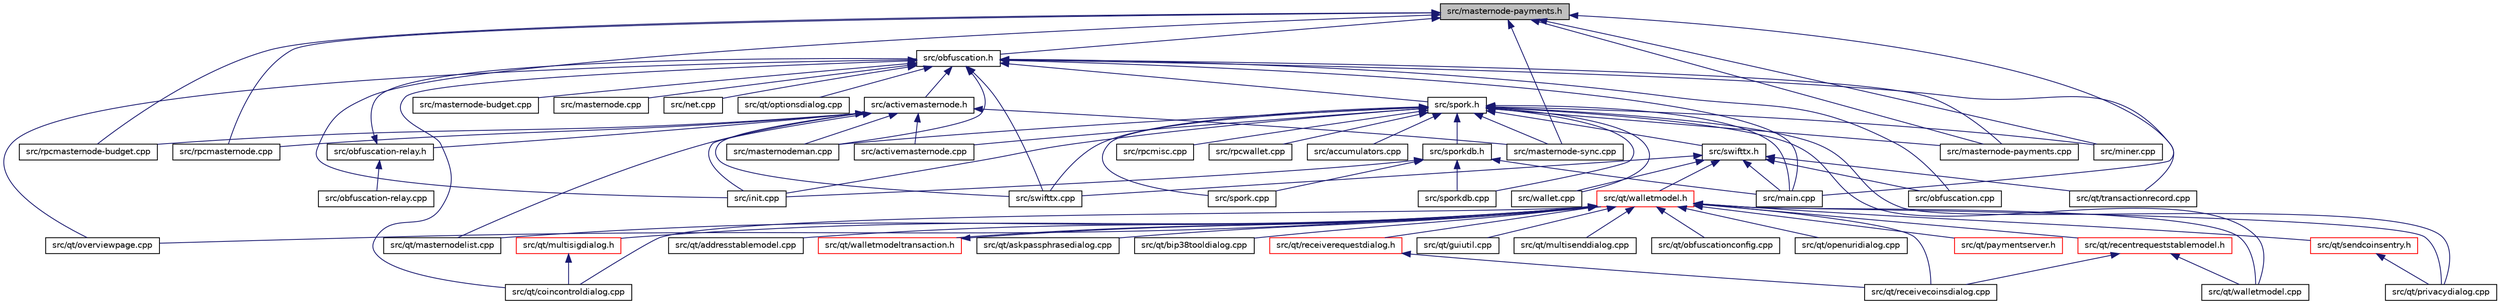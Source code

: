 digraph "src/masternode-payments.h"
{
  edge [fontname="Helvetica",fontsize="10",labelfontname="Helvetica",labelfontsize="10"];
  node [fontname="Helvetica",fontsize="10",shape=record];
  Node118 [label="src/masternode-payments.h",height=0.2,width=0.4,color="black", fillcolor="grey75", style="filled", fontcolor="black"];
  Node118 -> Node119 [dir="back",color="midnightblue",fontsize="10",style="solid",fontname="Helvetica"];
  Node119 [label="src/obfuscation.h",height=0.2,width=0.4,color="black", fillcolor="white", style="filled",URL="$obfuscation_8h.html"];
  Node119 -> Node120 [dir="back",color="midnightblue",fontsize="10",style="solid",fontname="Helvetica"];
  Node120 [label="src/spork.h",height=0.2,width=0.4,color="black", fillcolor="white", style="filled",URL="$spork_8h.html"];
  Node120 -> Node121 [dir="back",color="midnightblue",fontsize="10",style="solid",fontname="Helvetica"];
  Node121 [label="src/accumulators.cpp",height=0.2,width=0.4,color="black", fillcolor="white", style="filled",URL="$accumulators_8cpp.html"];
  Node120 -> Node122 [dir="back",color="midnightblue",fontsize="10",style="solid",fontname="Helvetica"];
  Node122 [label="src/activemasternode.cpp",height=0.2,width=0.4,color="black", fillcolor="white", style="filled",URL="$activemasternode_8cpp.html"];
  Node120 -> Node123 [dir="back",color="midnightblue",fontsize="10",style="solid",fontname="Helvetica"];
  Node123 [label="src/init.cpp",height=0.2,width=0.4,color="black", fillcolor="white", style="filled",URL="$init_8cpp.html"];
  Node120 -> Node124 [dir="back",color="midnightblue",fontsize="10",style="solid",fontname="Helvetica"];
  Node124 [label="src/sporkdb.h",height=0.2,width=0.4,color="black", fillcolor="white", style="filled",URL="$sporkdb_8h.html"];
  Node124 -> Node123 [dir="back",color="midnightblue",fontsize="10",style="solid",fontname="Helvetica"];
  Node124 -> Node125 [dir="back",color="midnightblue",fontsize="10",style="solid",fontname="Helvetica"];
  Node125 [label="src/main.cpp",height=0.2,width=0.4,color="black", fillcolor="white", style="filled",URL="$main_8cpp.html"];
  Node124 -> Node126 [dir="back",color="midnightblue",fontsize="10",style="solid",fontname="Helvetica"];
  Node126 [label="src/spork.cpp",height=0.2,width=0.4,color="black", fillcolor="white", style="filled",URL="$spork_8cpp.html"];
  Node124 -> Node127 [dir="back",color="midnightblue",fontsize="10",style="solid",fontname="Helvetica"];
  Node127 [label="src/sporkdb.cpp",height=0.2,width=0.4,color="black", fillcolor="white", style="filled",URL="$sporkdb_8cpp.html"];
  Node120 -> Node125 [dir="back",color="midnightblue",fontsize="10",style="solid",fontname="Helvetica"];
  Node120 -> Node128 [dir="back",color="midnightblue",fontsize="10",style="solid",fontname="Helvetica"];
  Node128 [label="src/swifttx.h",height=0.2,width=0.4,color="black", fillcolor="white", style="filled",URL="$swifttx_8h.html"];
  Node128 -> Node125 [dir="back",color="midnightblue",fontsize="10",style="solid",fontname="Helvetica"];
  Node128 -> Node129 [dir="back",color="midnightblue",fontsize="10",style="solid",fontname="Helvetica"];
  Node129 [label="src/obfuscation.cpp",height=0.2,width=0.4,color="black", fillcolor="white", style="filled",URL="$obfuscation_8cpp.html"];
  Node128 -> Node130 [dir="back",color="midnightblue",fontsize="10",style="solid",fontname="Helvetica"];
  Node130 [label="src/qt/walletmodel.h",height=0.2,width=0.4,color="red", fillcolor="white", style="filled",URL="$walletmodel_8h.html"];
  Node130 -> Node131 [dir="back",color="midnightblue",fontsize="10",style="solid",fontname="Helvetica"];
  Node131 [label="src/qt/addresstablemodel.cpp",height=0.2,width=0.4,color="black", fillcolor="white", style="filled",URL="$addresstablemodel_8cpp.html"];
  Node130 -> Node132 [dir="back",color="midnightblue",fontsize="10",style="solid",fontname="Helvetica"];
  Node132 [label="src/qt/walletmodeltransaction.h",height=0.2,width=0.4,color="red", fillcolor="white", style="filled",URL="$walletmodeltransaction_8h.html"];
  Node132 -> Node130 [dir="back",color="midnightblue",fontsize="10",style="solid",fontname="Helvetica"];
  Node130 -> Node134 [dir="back",color="midnightblue",fontsize="10",style="solid",fontname="Helvetica"];
  Node134 [label="src/qt/askpassphrasedialog.cpp",height=0.2,width=0.4,color="black", fillcolor="white", style="filled",URL="$askpassphrasedialog_8cpp.html"];
  Node130 -> Node135 [dir="back",color="midnightblue",fontsize="10",style="solid",fontname="Helvetica"];
  Node135 [label="src/qt/bip38tooldialog.cpp",height=0.2,width=0.4,color="black", fillcolor="white", style="filled",URL="$bip38tooldialog_8cpp.html"];
  Node130 -> Node136 [dir="back",color="midnightblue",fontsize="10",style="solid",fontname="Helvetica"];
  Node136 [label="src/qt/coincontroldialog.cpp",height=0.2,width=0.4,color="black", fillcolor="white", style="filled",URL="$coincontroldialog_8cpp.html"];
  Node130 -> Node137 [dir="back",color="midnightblue",fontsize="10",style="solid",fontname="Helvetica"];
  Node137 [label="src/qt/multisigdialog.h",height=0.2,width=0.4,color="red", fillcolor="white", style="filled",URL="$multisigdialog_8h.html"];
  Node137 -> Node136 [dir="back",color="midnightblue",fontsize="10",style="solid",fontname="Helvetica"];
  Node130 -> Node140 [dir="back",color="midnightblue",fontsize="10",style="solid",fontname="Helvetica"];
  Node140 [label="src/qt/guiutil.cpp",height=0.2,width=0.4,color="black", fillcolor="white", style="filled",URL="$guiutil_8cpp.html"];
  Node130 -> Node141 [dir="back",color="midnightblue",fontsize="10",style="solid",fontname="Helvetica"];
  Node141 [label="src/qt/masternodelist.cpp",height=0.2,width=0.4,color="black", fillcolor="white", style="filled",URL="$masternodelist_8cpp.html"];
  Node130 -> Node142 [dir="back",color="midnightblue",fontsize="10",style="solid",fontname="Helvetica"];
  Node142 [label="src/qt/multisenddialog.cpp",height=0.2,width=0.4,color="black", fillcolor="white", style="filled",URL="$multisenddialog_8cpp.html"];
  Node130 -> Node143 [dir="back",color="midnightblue",fontsize="10",style="solid",fontname="Helvetica"];
  Node143 [label="src/qt/obfuscationconfig.cpp",height=0.2,width=0.4,color="black", fillcolor="white", style="filled",URL="$obfuscationconfig_8cpp.html"];
  Node130 -> Node144 [dir="back",color="midnightblue",fontsize="10",style="solid",fontname="Helvetica"];
  Node144 [label="src/qt/openuridialog.cpp",height=0.2,width=0.4,color="black", fillcolor="white", style="filled",URL="$openuridialog_8cpp.html"];
  Node130 -> Node145 [dir="back",color="midnightblue",fontsize="10",style="solid",fontname="Helvetica"];
  Node145 [label="src/qt/overviewpage.cpp",height=0.2,width=0.4,color="black", fillcolor="white", style="filled",URL="$overviewpage_8cpp.html"];
  Node130 -> Node146 [dir="back",color="midnightblue",fontsize="10",style="solid",fontname="Helvetica"];
  Node146 [label="src/qt/paymentserver.h",height=0.2,width=0.4,color="red", fillcolor="white", style="filled",URL="$paymentserver_8h.html"];
  Node130 -> Node151 [dir="back",color="midnightblue",fontsize="10",style="solid",fontname="Helvetica"];
  Node151 [label="src/qt/sendcoinsentry.h",height=0.2,width=0.4,color="red", fillcolor="white", style="filled",URL="$sendcoinsentry_8h.html"];
  Node151 -> Node152 [dir="back",color="midnightblue",fontsize="10",style="solid",fontname="Helvetica"];
  Node152 [label="src/qt/privacydialog.cpp",height=0.2,width=0.4,color="black", fillcolor="white", style="filled",URL="$privacydialog_8cpp.html"];
  Node130 -> Node152 [dir="back",color="midnightblue",fontsize="10",style="solid",fontname="Helvetica"];
  Node130 -> Node155 [dir="back",color="midnightblue",fontsize="10",style="solid",fontname="Helvetica"];
  Node155 [label="src/qt/receiverequestdialog.h",height=0.2,width=0.4,color="red", fillcolor="white", style="filled",URL="$receiverequestdialog_8h.html"];
  Node155 -> Node156 [dir="back",color="midnightblue",fontsize="10",style="solid",fontname="Helvetica"];
  Node156 [label="src/qt/receivecoinsdialog.cpp",height=0.2,width=0.4,color="black", fillcolor="white", style="filled",URL="$receivecoinsdialog_8cpp.html"];
  Node130 -> Node158 [dir="back",color="midnightblue",fontsize="10",style="solid",fontname="Helvetica"];
  Node158 [label="src/qt/recentrequeststablemodel.h",height=0.2,width=0.4,color="red", fillcolor="white", style="filled",URL="$recentrequeststablemodel_8h.html"];
  Node158 -> Node156 [dir="back",color="midnightblue",fontsize="10",style="solid",fontname="Helvetica"];
  Node158 -> Node160 [dir="back",color="midnightblue",fontsize="10",style="solid",fontname="Helvetica"];
  Node160 [label="src/qt/walletmodel.cpp",height=0.2,width=0.4,color="black", fillcolor="white", style="filled",URL="$walletmodel_8cpp.html"];
  Node130 -> Node156 [dir="back",color="midnightblue",fontsize="10",style="solid",fontname="Helvetica"];
  Node130 -> Node160 [dir="back",color="midnightblue",fontsize="10",style="solid",fontname="Helvetica"];
  Node128 -> Node167 [dir="back",color="midnightblue",fontsize="10",style="solid",fontname="Helvetica"];
  Node167 [label="src/qt/transactionrecord.cpp",height=0.2,width=0.4,color="black", fillcolor="white", style="filled",URL="$transactionrecord_8cpp.html"];
  Node128 -> Node168 [dir="back",color="midnightblue",fontsize="10",style="solid",fontname="Helvetica"];
  Node168 [label="src/swifttx.cpp",height=0.2,width=0.4,color="black", fillcolor="white", style="filled",URL="$swifttx_8cpp.html"];
  Node128 -> Node169 [dir="back",color="midnightblue",fontsize="10",style="solid",fontname="Helvetica"];
  Node169 [label="src/wallet.cpp",height=0.2,width=0.4,color="black", fillcolor="white", style="filled",URL="$wallet_8cpp.html"];
  Node120 -> Node170 [dir="back",color="midnightblue",fontsize="10",style="solid",fontname="Helvetica"];
  Node170 [label="src/masternode-payments.cpp",height=0.2,width=0.4,color="black", fillcolor="white", style="filled",URL="$masternode-payments_8cpp.html"];
  Node120 -> Node171 [dir="back",color="midnightblue",fontsize="10",style="solid",fontname="Helvetica"];
  Node171 [label="src/masternode-sync.cpp",height=0.2,width=0.4,color="black", fillcolor="white", style="filled",URL="$masternode-sync_8cpp.html"];
  Node120 -> Node172 [dir="back",color="midnightblue",fontsize="10",style="solid",fontname="Helvetica"];
  Node172 [label="src/masternodeman.cpp",height=0.2,width=0.4,color="black", fillcolor="white", style="filled",URL="$masternodeman_8cpp.html"];
  Node120 -> Node173 [dir="back",color="midnightblue",fontsize="10",style="solid",fontname="Helvetica"];
  Node173 [label="src/miner.cpp",height=0.2,width=0.4,color="black", fillcolor="white", style="filled",URL="$miner_8cpp.html"];
  Node120 -> Node152 [dir="back",color="midnightblue",fontsize="10",style="solid",fontname="Helvetica"];
  Node120 -> Node160 [dir="back",color="midnightblue",fontsize="10",style="solid",fontname="Helvetica"];
  Node120 -> Node174 [dir="back",color="midnightblue",fontsize="10",style="solid",fontname="Helvetica"];
  Node174 [label="src/rpcmisc.cpp",height=0.2,width=0.4,color="black", fillcolor="white", style="filled",URL="$rpcmisc_8cpp.html"];
  Node120 -> Node175 [dir="back",color="midnightblue",fontsize="10",style="solid",fontname="Helvetica"];
  Node175 [label="src/rpcwallet.cpp",height=0.2,width=0.4,color="black", fillcolor="white", style="filled",URL="$rpcwallet_8cpp.html"];
  Node120 -> Node126 [dir="back",color="midnightblue",fontsize="10",style="solid",fontname="Helvetica"];
  Node120 -> Node127 [dir="back",color="midnightblue",fontsize="10",style="solid",fontname="Helvetica"];
  Node120 -> Node168 [dir="back",color="midnightblue",fontsize="10",style="solid",fontname="Helvetica"];
  Node120 -> Node169 [dir="back",color="midnightblue",fontsize="10",style="solid",fontname="Helvetica"];
  Node119 -> Node176 [dir="back",color="midnightblue",fontsize="10",style="solid",fontname="Helvetica"];
  Node176 [label="src/activemasternode.h",height=0.2,width=0.4,color="black", fillcolor="white", style="filled",URL="$activemasternode_8h.html"];
  Node176 -> Node177 [dir="back",color="midnightblue",fontsize="10",style="solid",fontname="Helvetica"];
  Node177 [label="src/obfuscation-relay.h",height=0.2,width=0.4,color="black", fillcolor="white", style="filled",URL="$obfuscation-relay_8h.html"];
  Node177 -> Node119 [dir="back",color="midnightblue",fontsize="10",style="solid",fontname="Helvetica"];
  Node177 -> Node178 [dir="back",color="midnightblue",fontsize="10",style="solid",fontname="Helvetica"];
  Node178 [label="src/obfuscation-relay.cpp",height=0.2,width=0.4,color="black", fillcolor="white", style="filled",URL="$obfuscation-relay_8cpp.html"];
  Node176 -> Node122 [dir="back",color="midnightblue",fontsize="10",style="solid",fontname="Helvetica"];
  Node176 -> Node123 [dir="back",color="midnightblue",fontsize="10",style="solid",fontname="Helvetica"];
  Node176 -> Node171 [dir="back",color="midnightblue",fontsize="10",style="solid",fontname="Helvetica"];
  Node176 -> Node172 [dir="back",color="midnightblue",fontsize="10",style="solid",fontname="Helvetica"];
  Node176 -> Node141 [dir="back",color="midnightblue",fontsize="10",style="solid",fontname="Helvetica"];
  Node176 -> Node179 [dir="back",color="midnightblue",fontsize="10",style="solid",fontname="Helvetica"];
  Node179 [label="src/rpcmasternode-budget.cpp",height=0.2,width=0.4,color="black", fillcolor="white", style="filled",URL="$rpcmasternode-budget_8cpp.html"];
  Node176 -> Node180 [dir="back",color="midnightblue",fontsize="10",style="solid",fontname="Helvetica"];
  Node180 [label="src/rpcmasternode.cpp",height=0.2,width=0.4,color="black", fillcolor="white", style="filled",URL="$rpcmasternode_8cpp.html"];
  Node176 -> Node168 [dir="back",color="midnightblue",fontsize="10",style="solid",fontname="Helvetica"];
  Node119 -> Node125 [dir="back",color="midnightblue",fontsize="10",style="solid",fontname="Helvetica"];
  Node119 -> Node181 [dir="back",color="midnightblue",fontsize="10",style="solid",fontname="Helvetica"];
  Node181 [label="src/masternode-budget.cpp",height=0.2,width=0.4,color="black", fillcolor="white", style="filled",URL="$masternode-budget_8cpp.html"];
  Node119 -> Node170 [dir="back",color="midnightblue",fontsize="10",style="solid",fontname="Helvetica"];
  Node119 -> Node182 [dir="back",color="midnightblue",fontsize="10",style="solid",fontname="Helvetica"];
  Node182 [label="src/masternode.cpp",height=0.2,width=0.4,color="black", fillcolor="white", style="filled",URL="$masternode_8cpp.html"];
  Node119 -> Node172 [dir="back",color="midnightblue",fontsize="10",style="solid",fontname="Helvetica"];
  Node119 -> Node183 [dir="back",color="midnightblue",fontsize="10",style="solid",fontname="Helvetica"];
  Node183 [label="src/net.cpp",height=0.2,width=0.4,color="black", fillcolor="white", style="filled",URL="$net_8cpp.html"];
  Node119 -> Node129 [dir="back",color="midnightblue",fontsize="10",style="solid",fontname="Helvetica"];
  Node119 -> Node136 [dir="back",color="midnightblue",fontsize="10",style="solid",fontname="Helvetica"];
  Node119 -> Node184 [dir="back",color="midnightblue",fontsize="10",style="solid",fontname="Helvetica"];
  Node184 [label="src/qt/optionsdialog.cpp",height=0.2,width=0.4,color="black", fillcolor="white", style="filled",URL="$optionsdialog_8cpp.html"];
  Node119 -> Node145 [dir="back",color="midnightblue",fontsize="10",style="solid",fontname="Helvetica"];
  Node119 -> Node167 [dir="back",color="midnightblue",fontsize="10",style="solid",fontname="Helvetica"];
  Node119 -> Node168 [dir="back",color="midnightblue",fontsize="10",style="solid",fontname="Helvetica"];
  Node118 -> Node123 [dir="back",color="midnightblue",fontsize="10",style="solid",fontname="Helvetica"];
  Node118 -> Node125 [dir="back",color="midnightblue",fontsize="10",style="solid",fontname="Helvetica"];
  Node118 -> Node170 [dir="back",color="midnightblue",fontsize="10",style="solid",fontname="Helvetica"];
  Node118 -> Node171 [dir="back",color="midnightblue",fontsize="10",style="solid",fontname="Helvetica"];
  Node118 -> Node173 [dir="back",color="midnightblue",fontsize="10",style="solid",fontname="Helvetica"];
  Node118 -> Node179 [dir="back",color="midnightblue",fontsize="10",style="solid",fontname="Helvetica"];
  Node118 -> Node180 [dir="back",color="midnightblue",fontsize="10",style="solid",fontname="Helvetica"];
}

